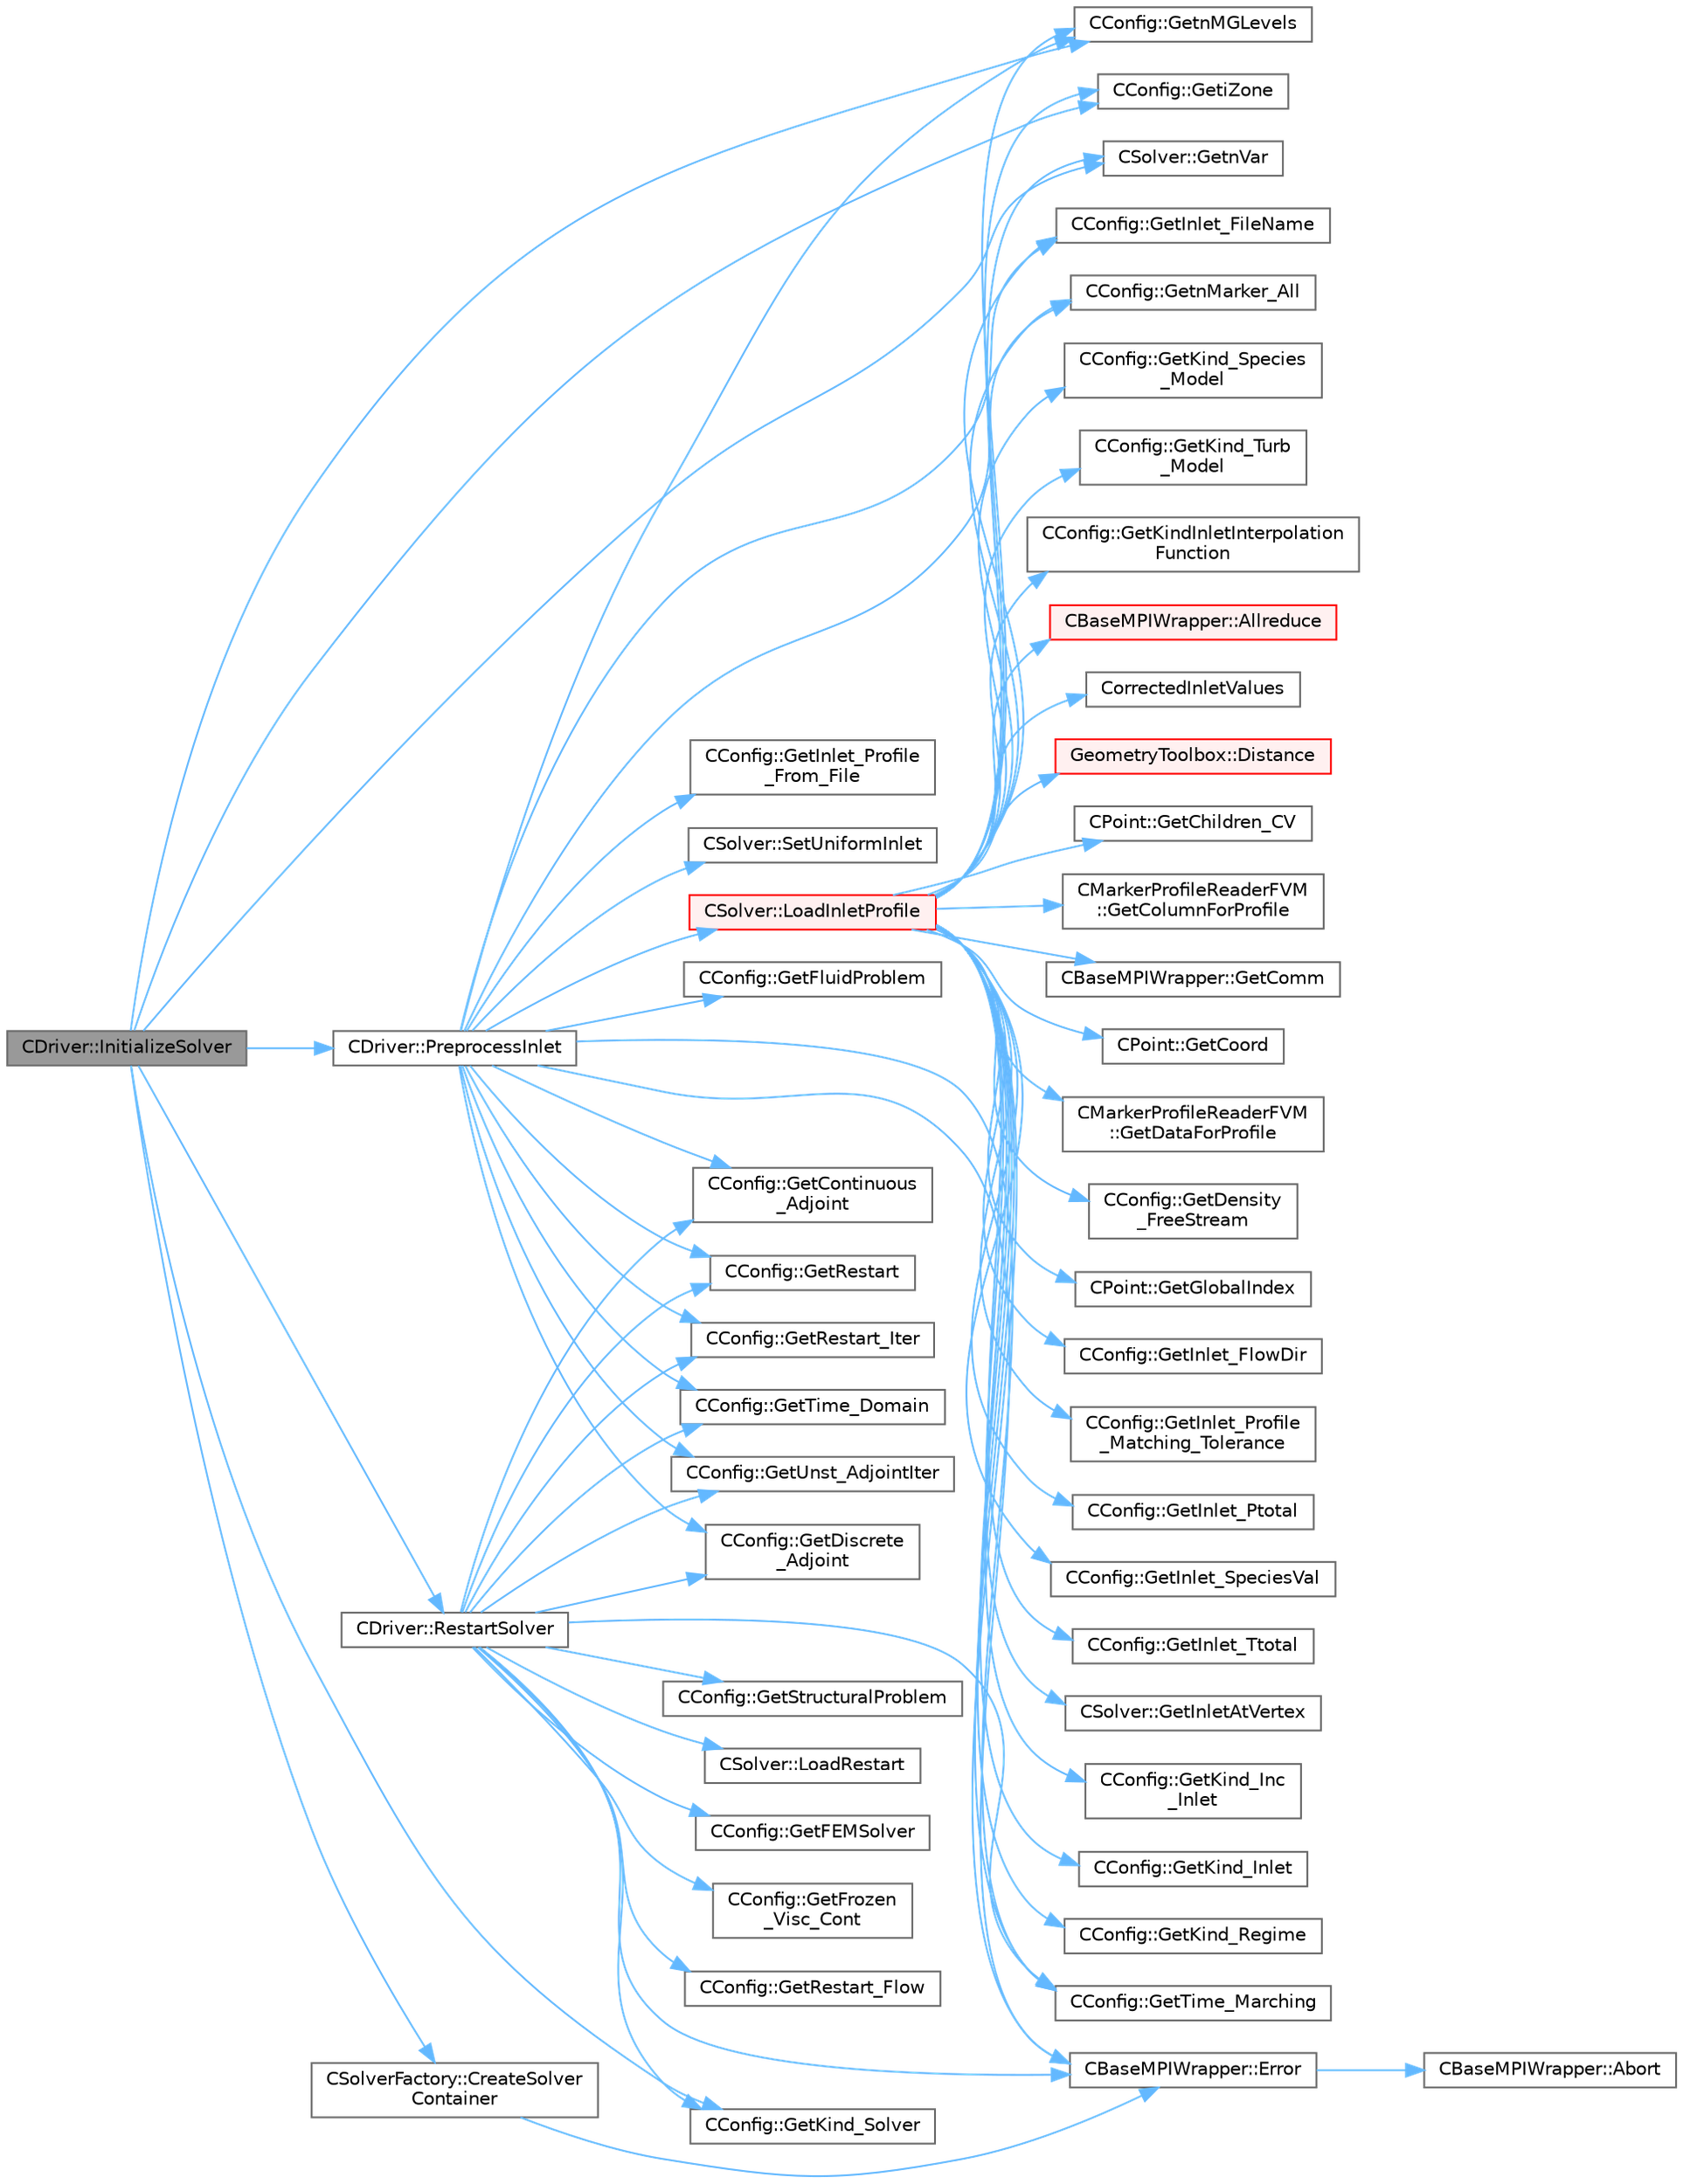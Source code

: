 digraph "CDriver::InitializeSolver"
{
 // LATEX_PDF_SIZE
  bgcolor="transparent";
  edge [fontname=Helvetica,fontsize=10,labelfontname=Helvetica,labelfontsize=10];
  node [fontname=Helvetica,fontsize=10,shape=box,height=0.2,width=0.4];
  rankdir="LR";
  Node1 [id="Node000001",label="CDriver::InitializeSolver",height=0.2,width=0.4,color="gray40", fillcolor="grey60", style="filled", fontcolor="black",tooltip="Definition and allocation of all solution classes."];
  Node1 -> Node2 [id="edge1_Node000001_Node000002",color="steelblue1",style="solid",tooltip=" "];
  Node2 [id="Node000002",label="CSolverFactory::CreateSolver\lContainer",height=0.2,width=0.4,color="grey40", fillcolor="white", style="filled",URL="$classCSolverFactory.html#a15b4960c252f1ad21115e6680b20031c",tooltip="Create the solver container by allocating the primary solver and secondary solvers like heat solver,..."];
  Node2 -> Node3 [id="edge2_Node000002_Node000003",color="steelblue1",style="solid",tooltip=" "];
  Node3 [id="Node000003",label="CBaseMPIWrapper::Error",height=0.2,width=0.4,color="grey40", fillcolor="white", style="filled",URL="$classCBaseMPIWrapper.html#a04457c47629bda56704e6a8804833eeb",tooltip=" "];
  Node3 -> Node4 [id="edge3_Node000003_Node000004",color="steelblue1",style="solid",tooltip=" "];
  Node4 [id="Node000004",label="CBaseMPIWrapper::Abort",height=0.2,width=0.4,color="grey40", fillcolor="white", style="filled",URL="$classCBaseMPIWrapper.html#af7297d861dca86b45cf561b6ab642e8f",tooltip=" "];
  Node1 -> Node5 [id="edge4_Node000001_Node000005",color="steelblue1",style="solid",tooltip=" "];
  Node5 [id="Node000005",label="CConfig::GetiZone",height=0.2,width=0.4,color="grey40", fillcolor="white", style="filled",URL="$classCConfig.html#a1d6335b8fdef6fbcd9a08f7503d73ec1",tooltip="Provides the number of varaibles."];
  Node1 -> Node6 [id="edge5_Node000001_Node000006",color="steelblue1",style="solid",tooltip=" "];
  Node6 [id="Node000006",label="CConfig::GetKind_Solver",height=0.2,width=0.4,color="grey40", fillcolor="white", style="filled",URL="$classCConfig.html#a77312cf52a5ba2cc1239b7cee6fce7a7",tooltip="Governing equations of the flow (it can be different from the run time equation)."];
  Node1 -> Node7 [id="edge6_Node000001_Node000007",color="steelblue1",style="solid",tooltip=" "];
  Node7 [id="Node000007",label="CConfig::GetnMGLevels",height=0.2,width=0.4,color="grey40", fillcolor="white", style="filled",URL="$classCConfig.html#a15a61a6f9a1d415c3509018f4916c5c1",tooltip="Get the number of multigrid levels."];
  Node1 -> Node8 [id="edge7_Node000001_Node000008",color="steelblue1",style="solid",tooltip=" "];
  Node8 [id="Node000008",label="CSolver::GetnVar",height=0.2,width=0.4,color="grey40", fillcolor="white", style="filled",URL="$classCSolver.html#a0d5dd4e8f99684cfcc50560fd6684c35",tooltip="Get the number of variables of the problem."];
  Node1 -> Node9 [id="edge8_Node000001_Node000009",color="steelblue1",style="solid",tooltip=" "];
  Node9 [id="Node000009",label="CDriver::PreprocessInlet",height=0.2,width=0.4,color="grey40", fillcolor="white", style="filled",URL="$classCDriver.html#acb98c972bfd29fc1bab737d7c117544a",tooltip="Preprocess the inlets via file input for all solvers."];
  Node9 -> Node3 [id="edge9_Node000009_Node000003",color="steelblue1",style="solid",tooltip=" "];
  Node9 -> Node10 [id="edge10_Node000009_Node000010",color="steelblue1",style="solid",tooltip=" "];
  Node10 [id="Node000010",label="CConfig::GetContinuous\l_Adjoint",height=0.2,width=0.4,color="grey40", fillcolor="white", style="filled",URL="$classCConfig.html#a1eb754aa86fb8154bc9eefea616b7cf9",tooltip="Determines if problem is adjoint."];
  Node9 -> Node11 [id="edge11_Node000009_Node000011",color="steelblue1",style="solid",tooltip=" "];
  Node11 [id="Node000011",label="CConfig::GetDiscrete\l_Adjoint",height=0.2,width=0.4,color="grey40", fillcolor="white", style="filled",URL="$classCConfig.html#ab3928c4e6debcf50dcd0d38985f6980c",tooltip="Get the indicator whether we are solving an discrete adjoint problem."];
  Node9 -> Node12 [id="edge12_Node000009_Node000012",color="steelblue1",style="solid",tooltip=" "];
  Node12 [id="Node000012",label="CConfig::GetFluidProblem",height=0.2,width=0.4,color="grey40", fillcolor="white", style="filled",URL="$classCConfig.html#ace61be93af4e96f53b22e1a94c647821",tooltip="Return true if a fluid solver is in use."];
  Node9 -> Node13 [id="edge13_Node000009_Node000013",color="steelblue1",style="solid",tooltip=" "];
  Node13 [id="Node000013",label="CConfig::GetInlet_FileName",height=0.2,width=0.4,color="grey40", fillcolor="white", style="filled",URL="$classCConfig.html#a0e67e5a8e93388a141385713bc1da48e",tooltip="Get name of the input file for the specified inlet profile."];
  Node9 -> Node14 [id="edge14_Node000009_Node000014",color="steelblue1",style="solid",tooltip=" "];
  Node14 [id="Node000014",label="CConfig::GetInlet_Profile\l_From_File",height=0.2,width=0.4,color="grey40", fillcolor="white", style="filled",URL="$classCConfig.html#aaf6fcd4972bad7941217bd7544b36c3c",tooltip="Check if the inlet profile(s) are specified in an input file."];
  Node9 -> Node15 [id="edge15_Node000009_Node000015",color="steelblue1",style="solid",tooltip=" "];
  Node15 [id="Node000015",label="CConfig::GetnMarker_All",height=0.2,width=0.4,color="grey40", fillcolor="white", style="filled",URL="$classCConfig.html#a459dee039e618d21a5d78db61c221240",tooltip="Get the total number of boundary markers of the local process including send/receive domains."];
  Node9 -> Node7 [id="edge16_Node000009_Node000007",color="steelblue1",style="solid",tooltip=" "];
  Node9 -> Node16 [id="edge17_Node000009_Node000016",color="steelblue1",style="solid",tooltip=" "];
  Node16 [id="Node000016",label="CConfig::GetRestart",height=0.2,width=0.4,color="grey40", fillcolor="white", style="filled",URL="$classCConfig.html#ae55bdae4e8b4e61fd07a857005cc6799",tooltip="Provides the restart information."];
  Node9 -> Node17 [id="edge18_Node000009_Node000017",color="steelblue1",style="solid",tooltip=" "];
  Node17 [id="Node000017",label="CConfig::GetRestart_Iter",height=0.2,width=0.4,color="grey40", fillcolor="white", style="filled",URL="$classCConfig.html#aeca467e3a7c02d72b28ade957614035c",tooltip="Get the restart iteration."];
  Node9 -> Node18 [id="edge19_Node000009_Node000018",color="steelblue1",style="solid",tooltip=" "];
  Node18 [id="Node000018",label="CConfig::GetTime_Domain",height=0.2,width=0.4,color="grey40", fillcolor="white", style="filled",URL="$classCConfig.html#a85d2e3cf43b77c63642c40c235b853f3",tooltip="Check if the multizone problem is solved for time domain."];
  Node9 -> Node19 [id="edge20_Node000009_Node000019",color="steelblue1",style="solid",tooltip=" "];
  Node19 [id="Node000019",label="CConfig::GetTime_Marching",height=0.2,width=0.4,color="grey40", fillcolor="white", style="filled",URL="$classCConfig.html#ac47e04d76ce865893a94dcedd3c9b6a5",tooltip="Provides information about the time integration, and change the write in the output files information..."];
  Node9 -> Node20 [id="edge21_Node000009_Node000020",color="steelblue1",style="solid",tooltip=" "];
  Node20 [id="Node000020",label="CConfig::GetUnst_AdjointIter",height=0.2,width=0.4,color="grey40", fillcolor="white", style="filled",URL="$classCConfig.html#a394c8970c51a8aa733dca7f810e6fd4c",tooltip="Get the starting direct iteration number for the unsteady adjoint (reverse time integration)."];
  Node9 -> Node21 [id="edge22_Node000009_Node000021",color="steelblue1",style="solid",tooltip=" "];
  Node21 [id="Node000021",label="CSolver::LoadInletProfile",height=0.2,width=0.4,color="red", fillcolor="#FFF0F0", style="filled",URL="$classCSolver.html#aa6d85b1177b7acacfbf083e8c58da55c",tooltip="Load a inlet profile data from file into a particular solver."];
  Node21 -> Node22 [id="edge23_Node000021_Node000022",color="steelblue1",style="solid",tooltip=" "];
  Node22 [id="Node000022",label="CBaseMPIWrapper::Allreduce",height=0.2,width=0.4,color="red", fillcolor="#FFF0F0", style="filled",URL="$classCBaseMPIWrapper.html#a381d4b3738c09d92ee1ae9f89715b541",tooltip=" "];
  Node21 -> Node24 [id="edge24_Node000021_Node000024",color="steelblue1",style="solid",tooltip=" "];
  Node24 [id="Node000024",label="CorrectedInletValues",height=0.2,width=0.4,color="grey40", fillcolor="white", style="filled",URL="$C1DInterpolation_8hpp.html#ad1805cbe0c93a3f4afe2daa7838c94a4",tooltip="Corrects for interpolation type."];
  Node21 -> Node25 [id="edge25_Node000021_Node000025",color="steelblue1",style="solid",tooltip=" "];
  Node25 [id="Node000025",label="GeometryToolbox::Distance",height=0.2,width=0.4,color="red", fillcolor="#FFF0F0", style="filled",URL="$group__GeometryToolbox.html#ga600fb4ee993ae4c3b985082d51994881",tooltip=" "];
  Node21 -> Node3 [id="edge26_Node000021_Node000003",color="steelblue1",style="solid",tooltip=" "];
  Node21 -> Node29 [id="edge27_Node000021_Node000029",color="steelblue1",style="solid",tooltip=" "];
  Node29 [id="Node000029",label="CPoint::GetChildren_CV",height=0.2,width=0.4,color="grey40", fillcolor="white", style="filled",URL="$classCPoint.html#a627b42fa58a444bab6e184772b921240",tooltip="Get the children control volume of an agglomerated control volume."];
  Node21 -> Node30 [id="edge28_Node000021_Node000030",color="steelblue1",style="solid",tooltip=" "];
  Node30 [id="Node000030",label="CMarkerProfileReaderFVM\l::GetColumnForProfile",height=0.2,width=0.4,color="grey40", fillcolor="white", style="filled",URL="$classCMarkerProfileReaderFVM.html#abe35904b991538b17990a23f25555ec7",tooltip="Get the data for the specific column if interpolation being done."];
  Node21 -> Node31 [id="edge29_Node000021_Node000031",color="steelblue1",style="solid",tooltip=" "];
  Node31 [id="Node000031",label="CBaseMPIWrapper::GetComm",height=0.2,width=0.4,color="grey40", fillcolor="white", style="filled",URL="$classCBaseMPIWrapper.html#a8154391fc3522954802889d81d4ef5da",tooltip=" "];
  Node21 -> Node32 [id="edge30_Node000021_Node000032",color="steelblue1",style="solid",tooltip=" "];
  Node32 [id="Node000032",label="CPoint::GetCoord",height=0.2,width=0.4,color="grey40", fillcolor="white", style="filled",URL="$classCPoint.html#ab16c29dd03911529cd73bf467c313179",tooltip="Get the coordinates dor the control volume."];
  Node21 -> Node33 [id="edge31_Node000021_Node000033",color="steelblue1",style="solid",tooltip=" "];
  Node33 [id="Node000033",label="CMarkerProfileReaderFVM\l::GetDataForProfile",height=0.2,width=0.4,color="grey40", fillcolor="white", style="filled",URL="$classCMarkerProfileReaderFVM.html#a50d55e165074c1d288de9a332f4824ab",tooltip="Get the 1D vector of data for a profile from the input file."];
  Node21 -> Node34 [id="edge32_Node000021_Node000034",color="steelblue1",style="solid",tooltip=" "];
  Node34 [id="Node000034",label="CConfig::GetDensity\l_FreeStream",height=0.2,width=0.4,color="grey40", fillcolor="white", style="filled",URL="$classCConfig.html#a2cb974cc24ef5df2976b0725ec62400a",tooltip="Get the value of the freestream density."];
  Node21 -> Node35 [id="edge33_Node000021_Node000035",color="steelblue1",style="solid",tooltip=" "];
  Node35 [id="Node000035",label="CPoint::GetGlobalIndex",height=0.2,width=0.4,color="grey40", fillcolor="white", style="filled",URL="$classCPoint.html#a8a53865a92d645b1b74c4d817b4aae10",tooltip="Get the global index in a parallel computation."];
  Node21 -> Node13 [id="edge34_Node000021_Node000013",color="steelblue1",style="solid",tooltip=" "];
  Node21 -> Node36 [id="edge35_Node000021_Node000036",color="steelblue1",style="solid",tooltip=" "];
  Node36 [id="Node000036",label="CConfig::GetInlet_FlowDir",height=0.2,width=0.4,color="grey40", fillcolor="white", style="filled",URL="$classCConfig.html#a6ad06d7d98b2d100b41bb5170ff2675b",tooltip="Get the flow direction unit vector at an inlet boundary."];
  Node21 -> Node37 [id="edge36_Node000021_Node000037",color="steelblue1",style="solid",tooltip=" "];
  Node37 [id="Node000037",label="CConfig::GetInlet_Profile\l_Matching_Tolerance",height=0.2,width=0.4,color="grey40", fillcolor="white", style="filled",URL="$classCConfig.html#ac7456e995d14c196d02899b705b5bedf",tooltip="Get the tolerance used for matching two points on a specified inlet."];
  Node21 -> Node38 [id="edge37_Node000021_Node000038",color="steelblue1",style="solid",tooltip=" "];
  Node38 [id="Node000038",label="CConfig::GetInlet_Ptotal",height=0.2,width=0.4,color="grey40", fillcolor="white", style="filled",URL="$classCConfig.html#a4e49966bd88e97be9bb0c43457561000",tooltip="Get the total pressure at an inlet boundary."];
  Node21 -> Node39 [id="edge38_Node000021_Node000039",color="steelblue1",style="solid",tooltip=" "];
  Node39 [id="Node000039",label="CConfig::GetInlet_SpeciesVal",height=0.2,width=0.4,color="grey40", fillcolor="white", style="filled",URL="$classCConfig.html#ab8cac76e3bc1221c6f6d01820ee553bb",tooltip="Get the species values at an inlet boundary."];
  Node21 -> Node40 [id="edge39_Node000021_Node000040",color="steelblue1",style="solid",tooltip=" "];
  Node40 [id="Node000040",label="CConfig::GetInlet_Ttotal",height=0.2,width=0.4,color="grey40", fillcolor="white", style="filled",URL="$classCConfig.html#acf80e96919a5376886919840a72376e2",tooltip="Get the total temperature at an inlet boundary."];
  Node21 -> Node41 [id="edge40_Node000021_Node000041",color="steelblue1",style="solid",tooltip=" "];
  Node41 [id="Node000041",label="CSolver::GetInletAtVertex",height=0.2,width=0.4,color="grey40", fillcolor="white", style="filled",URL="$classCSolver.html#a620678737fef3566d3b3ab5c55ae5150",tooltip="A virtual member."];
  Node21 -> Node5 [id="edge41_Node000021_Node000005",color="steelblue1",style="solid",tooltip=" "];
  Node21 -> Node42 [id="edge42_Node000021_Node000042",color="steelblue1",style="solid",tooltip=" "];
  Node42 [id="Node000042",label="CConfig::GetKind_Inc\l_Inlet",height=0.2,width=0.4,color="grey40", fillcolor="white", style="filled",URL="$classCConfig.html#a95396e6c36d1f1e3df957581eda75ef4",tooltip="Get the type of incompressible inlet from the list."];
  Node21 -> Node43 [id="edge43_Node000021_Node000043",color="steelblue1",style="solid",tooltip=" "];
  Node43 [id="Node000043",label="CConfig::GetKind_Inlet",height=0.2,width=0.4,color="grey40", fillcolor="white", style="filled",URL="$classCConfig.html#a4bfaa89b45c5e71ed66387f1d966ced4",tooltip="Get the kind of inlet boundary condition treatment (total conditions or mass flow)."];
  Node21 -> Node44 [id="edge44_Node000021_Node000044",color="steelblue1",style="solid",tooltip=" "];
  Node44 [id="Node000044",label="CConfig::GetKind_Regime",height=0.2,width=0.4,color="grey40", fillcolor="white", style="filled",URL="$classCConfig.html#afbf664fbd8b2c75c5874432fdc185937",tooltip="Governing equations of the flow (it can be different from the run time equation)."];
  Node21 -> Node45 [id="edge45_Node000021_Node000045",color="steelblue1",style="solid",tooltip=" "];
  Node45 [id="Node000045",label="CConfig::GetKind_Species\l_Model",height=0.2,width=0.4,color="grey40", fillcolor="white", style="filled",URL="$classCConfig.html#a7416428b6139fe85180e5e8d190506aa",tooltip="Get the kind of the species model."];
  Node21 -> Node46 [id="edge46_Node000021_Node000046",color="steelblue1",style="solid",tooltip=" "];
  Node46 [id="Node000046",label="CConfig::GetKind_Turb\l_Model",height=0.2,width=0.4,color="grey40", fillcolor="white", style="filled",URL="$classCConfig.html#a42cf888b42ce34079b2e3987bbf147dd",tooltip="Get the kind of the turbulence model."];
  Node21 -> Node47 [id="edge47_Node000021_Node000047",color="steelblue1",style="solid",tooltip=" "];
  Node47 [id="Node000047",label="CConfig::GetKindInletInterpolation\lFunction",height=0.2,width=0.4,color="grey40", fillcolor="white", style="filled",URL="$classCConfig.html#ac4a08d9e300690458b8a16281733a418",tooltip="Get the kind of inlet face interpolation function to use."];
  Node21 -> Node15 [id="edge48_Node000021_Node000015",color="steelblue1",style="solid",tooltip=" "];
  Node21 -> Node7 [id="edge49_Node000021_Node000007",color="steelblue1",style="solid",tooltip=" "];
  Node21 -> Node8 [id="edge50_Node000021_Node000008",color="steelblue1",style="solid",tooltip=" "];
  Node21 -> Node19 [id="edge51_Node000021_Node000019",color="steelblue1",style="solid",tooltip=" "];
  Node9 -> Node77 [id="edge52_Node000009_Node000077",color="steelblue1",style="solid",tooltip=" "];
  Node77 [id="Node000077",label="CSolver::SetUniformInlet",height=0.2,width=0.4,color="grey40", fillcolor="white", style="filled",URL="$classCSolver.html#a05d4e8bb5b132d4dcdc8d26a96419f81",tooltip="A virtual member."];
  Node1 -> Node78 [id="edge53_Node000001_Node000078",color="steelblue1",style="solid",tooltip=" "];
  Node78 [id="Node000078",label="CDriver::RestartSolver",height=0.2,width=0.4,color="grey40", fillcolor="white", style="filled",URL="$classCDriver.html#aebfaa7d180ed13e44f71fed2f6d5b128",tooltip="Restart of the solvers from the restart files."];
  Node78 -> Node3 [id="edge54_Node000078_Node000003",color="steelblue1",style="solid",tooltip=" "];
  Node78 -> Node10 [id="edge55_Node000078_Node000010",color="steelblue1",style="solid",tooltip=" "];
  Node78 -> Node11 [id="edge56_Node000078_Node000011",color="steelblue1",style="solid",tooltip=" "];
  Node78 -> Node79 [id="edge57_Node000078_Node000079",color="steelblue1",style="solid",tooltip=" "];
  Node79 [id="Node000079",label="CConfig::GetFEMSolver",height=0.2,width=0.4,color="grey40", fillcolor="white", style="filled",URL="$classCConfig.html#a026768bd4b64557bf812e687471756df",tooltip="Return true if a high order FEM solver is in use."];
  Node78 -> Node80 [id="edge58_Node000078_Node000080",color="steelblue1",style="solid",tooltip=" "];
  Node80 [id="Node000080",label="CConfig::GetFrozen\l_Visc_Cont",height=0.2,width=0.4,color="grey40", fillcolor="white", style="filled",URL="$classCConfig.html#a693b7f150eb8b7a455e4174d4af744b8",tooltip="Provides information about the way in which the turbulence will be treated by the cont...."];
  Node78 -> Node6 [id="edge59_Node000078_Node000006",color="steelblue1",style="solid",tooltip=" "];
  Node78 -> Node16 [id="edge60_Node000078_Node000016",color="steelblue1",style="solid",tooltip=" "];
  Node78 -> Node81 [id="edge61_Node000078_Node000081",color="steelblue1",style="solid",tooltip=" "];
  Node81 [id="Node000081",label="CConfig::GetRestart_Flow",height=0.2,width=0.4,color="grey40", fillcolor="white", style="filled",URL="$classCConfig.html#adcabc4f6a112bad643edb968a79e6866",tooltip="For some problems like adjoint or the linearized equations it is necessary to restart the flow soluti..."];
  Node78 -> Node17 [id="edge62_Node000078_Node000017",color="steelblue1",style="solid",tooltip=" "];
  Node78 -> Node82 [id="edge63_Node000078_Node000082",color="steelblue1",style="solid",tooltip=" "];
  Node82 [id="Node000082",label="CConfig::GetStructuralProblem",height=0.2,width=0.4,color="grey40", fillcolor="white", style="filled",URL="$classCConfig.html#aa89d8d244474c95cd3137adcbfafb1da",tooltip="Return true if a structural solver is in use."];
  Node78 -> Node18 [id="edge64_Node000078_Node000018",color="steelblue1",style="solid",tooltip=" "];
  Node78 -> Node19 [id="edge65_Node000078_Node000019",color="steelblue1",style="solid",tooltip=" "];
  Node78 -> Node20 [id="edge66_Node000078_Node000020",color="steelblue1",style="solid",tooltip=" "];
  Node78 -> Node83 [id="edge67_Node000078_Node000083",color="steelblue1",style="solid",tooltip=" "];
  Node83 [id="Node000083",label="CSolver::LoadRestart",height=0.2,width=0.4,color="grey40", fillcolor="white", style="filled",URL="$classCSolver.html#a316127966bd99012d9ba23e958dff6f5",tooltip="A virtual member."];
}
